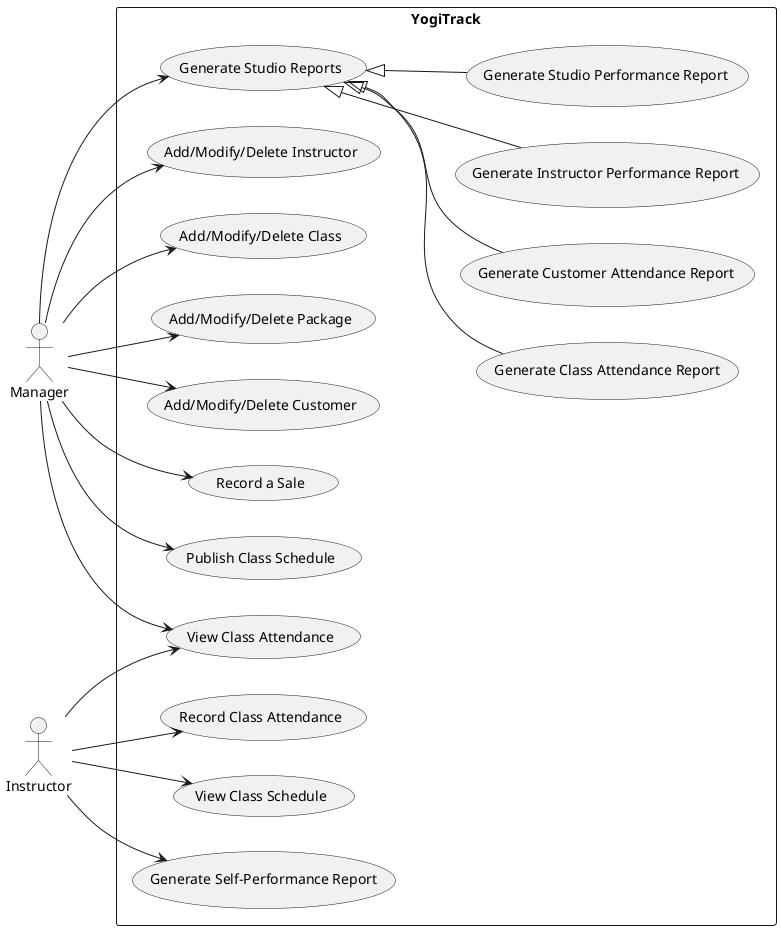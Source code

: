 @startuml classdiagram

Actor Manager
Actor Instructor
rectangle YogiTrack {
    left to right direction
    Manager --> (Add/Modify/Delete Instructor)
    Manager --> (Add/Modify/Delete Class)
    Manager --> (Add/Modify/Delete Package)
    Manager --> (Add/Modify/Delete Customer)
    Manager --> (Record a Sale)
    Manager --> (Publish Class Schedule)
    Manager --> (View Class Attendance)
    Instructor --> (Record Class Attendance)
    Instructor --> (View Class Attendance)
    Instructor --> (View Class Schedule)
    Manager --> (Generate Studio Reports)
    (Generate Class Attendance Report) -up-|> (Generate Studio Reports)
    (Generate Customer Attendance Report ) -up-|> (Generate Studio Reports)
    (Generate Instructor Performance Report ) -up-|> (Generate Studio Reports)
    (Generate Studio Performance Report ) -up-|> (Generate Studio Reports)
     Instructor --> (Generate Self-Performance Report)
}
@enduml 

